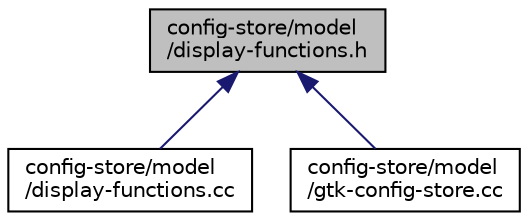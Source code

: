 digraph "config-store/model/display-functions.h"
{
  edge [fontname="Helvetica",fontsize="10",labelfontname="Helvetica",labelfontsize="10"];
  node [fontname="Helvetica",fontsize="10",shape=record];
  Node1 [label="config-store/model\l/display-functions.h",height=0.2,width=0.4,color="black", fillcolor="grey75", style="filled", fontcolor="black"];
  Node1 -> Node2 [dir="back",color="midnightblue",fontsize="10",style="solid"];
  Node2 [label="config-store/model\l/display-functions.cc",height=0.2,width=0.4,color="black", fillcolor="white", style="filled",URL="$d7/d56/display-functions_8cc.html"];
  Node1 -> Node3 [dir="back",color="midnightblue",fontsize="10",style="solid"];
  Node3 [label="config-store/model\l/gtk-config-store.cc",height=0.2,width=0.4,color="black", fillcolor="white", style="filled",URL="$dd/d5f/gtk-config-store_8cc.html"];
}
